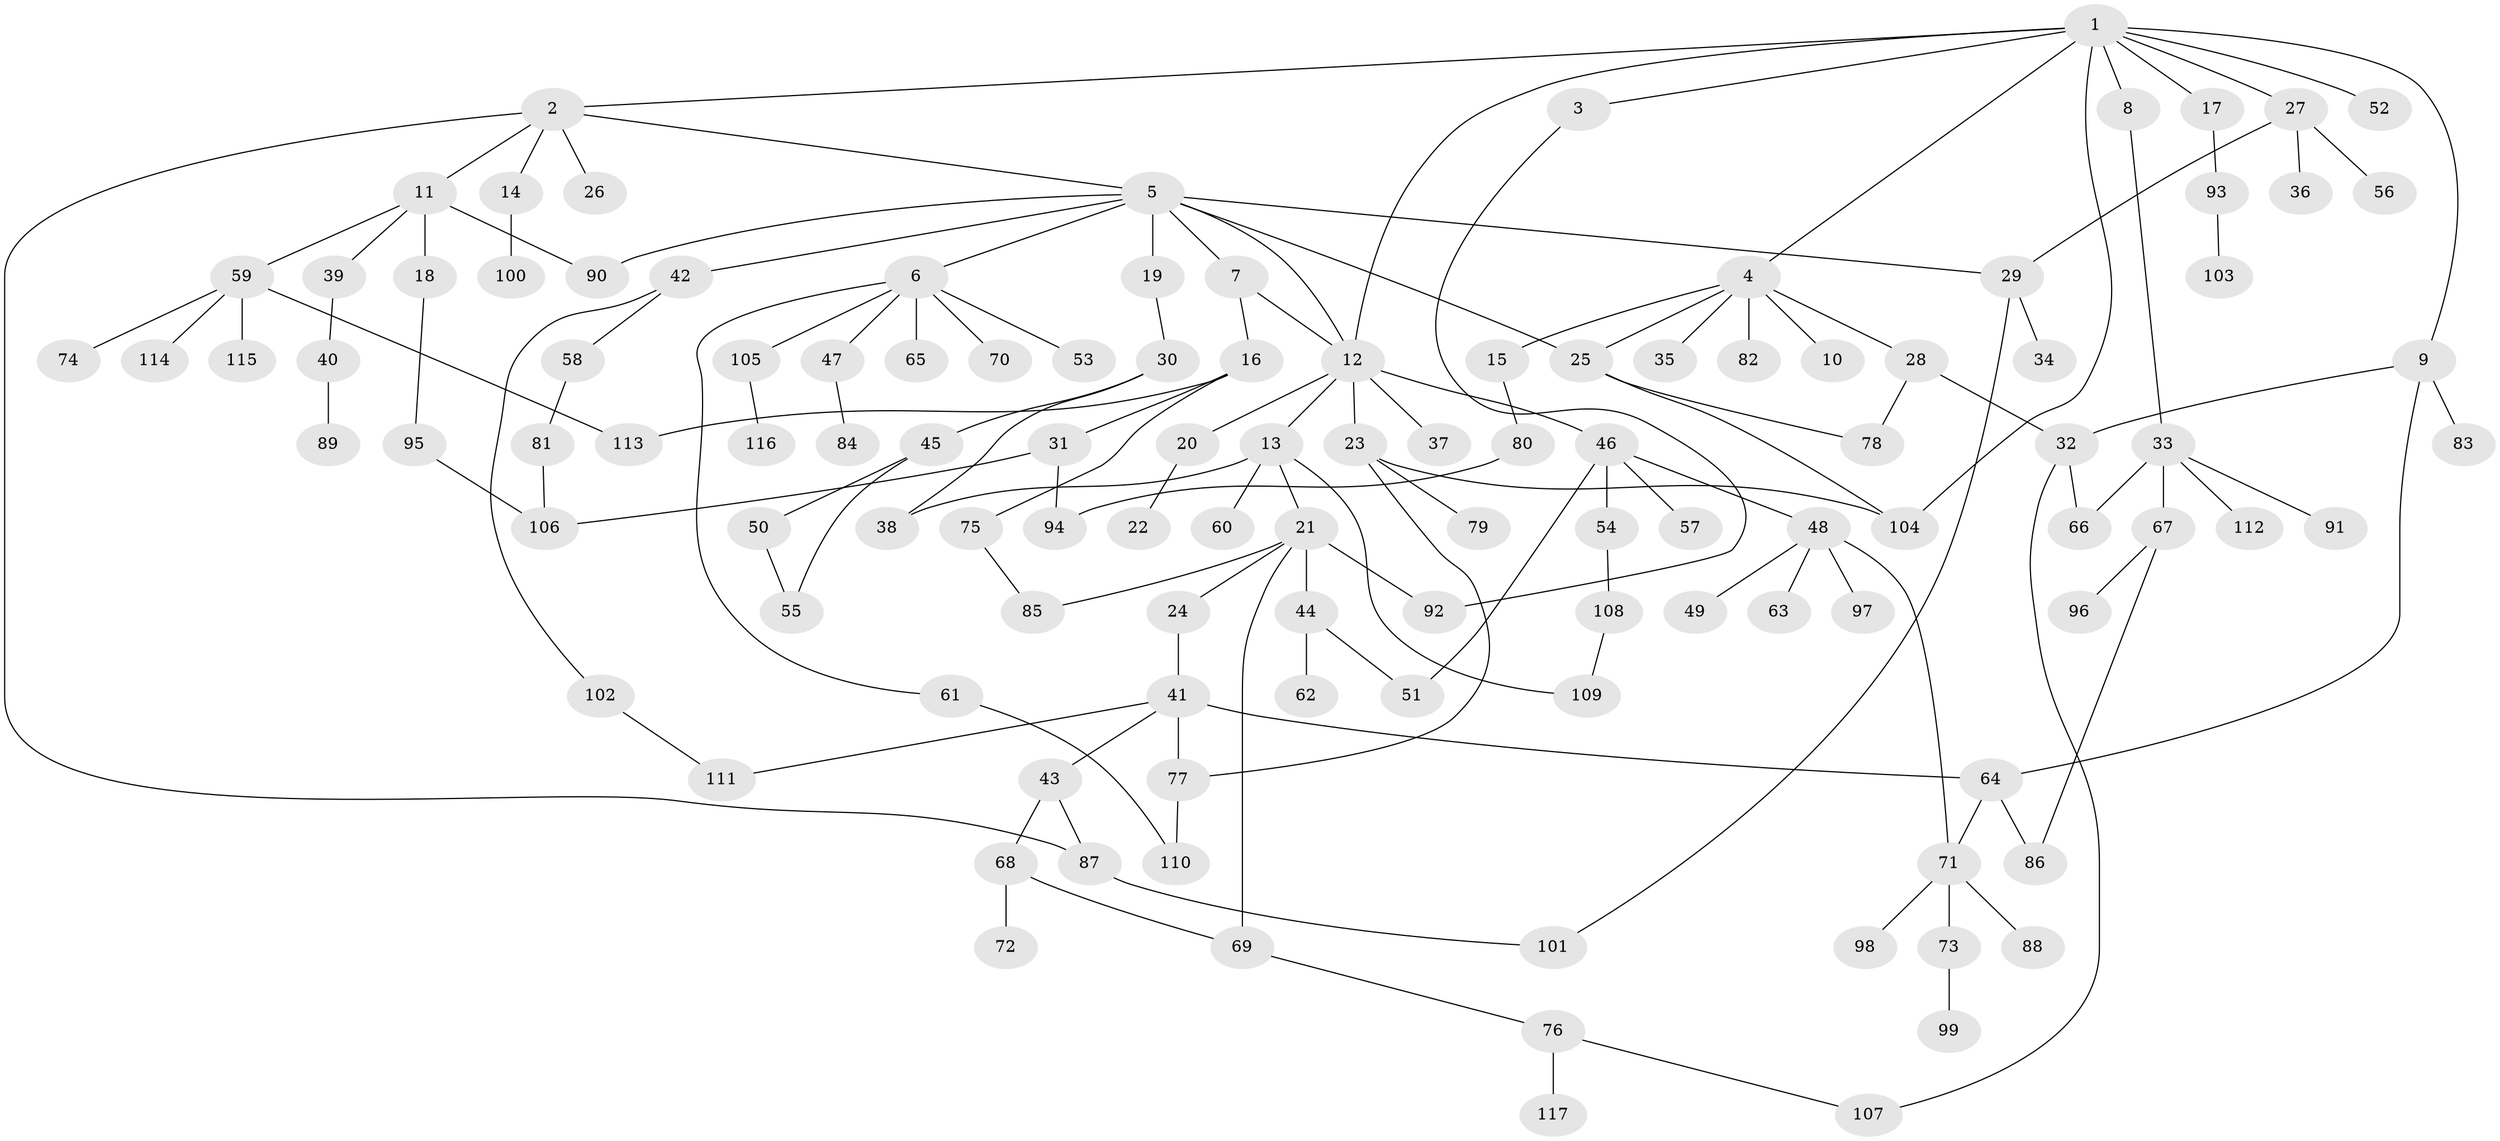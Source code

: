 // Generated by graph-tools (version 1.1) at 2025/34/03/09/25 02:34:16]
// undirected, 117 vertices, 146 edges
graph export_dot {
graph [start="1"]
  node [color=gray90,style=filled];
  1;
  2;
  3;
  4;
  5;
  6;
  7;
  8;
  9;
  10;
  11;
  12;
  13;
  14;
  15;
  16;
  17;
  18;
  19;
  20;
  21;
  22;
  23;
  24;
  25;
  26;
  27;
  28;
  29;
  30;
  31;
  32;
  33;
  34;
  35;
  36;
  37;
  38;
  39;
  40;
  41;
  42;
  43;
  44;
  45;
  46;
  47;
  48;
  49;
  50;
  51;
  52;
  53;
  54;
  55;
  56;
  57;
  58;
  59;
  60;
  61;
  62;
  63;
  64;
  65;
  66;
  67;
  68;
  69;
  70;
  71;
  72;
  73;
  74;
  75;
  76;
  77;
  78;
  79;
  80;
  81;
  82;
  83;
  84;
  85;
  86;
  87;
  88;
  89;
  90;
  91;
  92;
  93;
  94;
  95;
  96;
  97;
  98;
  99;
  100;
  101;
  102;
  103;
  104;
  105;
  106;
  107;
  108;
  109;
  110;
  111;
  112;
  113;
  114;
  115;
  116;
  117;
  1 -- 2;
  1 -- 3;
  1 -- 4;
  1 -- 8;
  1 -- 9;
  1 -- 17;
  1 -- 27;
  1 -- 52;
  1 -- 12;
  1 -- 104;
  2 -- 5;
  2 -- 11;
  2 -- 14;
  2 -- 26;
  2 -- 87;
  3 -- 92;
  4 -- 10;
  4 -- 15;
  4 -- 25;
  4 -- 28;
  4 -- 35;
  4 -- 82;
  5 -- 6;
  5 -- 7;
  5 -- 19;
  5 -- 29;
  5 -- 42;
  5 -- 90;
  5 -- 12;
  5 -- 25;
  6 -- 47;
  6 -- 53;
  6 -- 61;
  6 -- 65;
  6 -- 70;
  6 -- 105;
  7 -- 12;
  7 -- 16;
  8 -- 33;
  9 -- 83;
  9 -- 32;
  9 -- 64;
  11 -- 18;
  11 -- 39;
  11 -- 59;
  11 -- 90;
  12 -- 13;
  12 -- 20;
  12 -- 23;
  12 -- 37;
  12 -- 46;
  13 -- 21;
  13 -- 60;
  13 -- 109;
  13 -- 38;
  14 -- 100;
  15 -- 80;
  16 -- 31;
  16 -- 75;
  16 -- 113;
  17 -- 93;
  18 -- 95;
  19 -- 30;
  20 -- 22;
  21 -- 24;
  21 -- 44;
  21 -- 92;
  21 -- 69;
  21 -- 85;
  23 -- 77;
  23 -- 79;
  23 -- 104;
  24 -- 41;
  25 -- 78;
  25 -- 104;
  27 -- 36;
  27 -- 56;
  27 -- 29;
  28 -- 32;
  28 -- 78;
  29 -- 34;
  29 -- 101;
  30 -- 38;
  30 -- 45;
  31 -- 106;
  31 -- 94;
  32 -- 66;
  32 -- 107;
  33 -- 67;
  33 -- 91;
  33 -- 112;
  33 -- 66;
  39 -- 40;
  40 -- 89;
  41 -- 43;
  41 -- 64;
  41 -- 77;
  41 -- 111;
  42 -- 58;
  42 -- 102;
  43 -- 68;
  43 -- 87;
  44 -- 62;
  44 -- 51;
  45 -- 50;
  45 -- 55;
  46 -- 48;
  46 -- 51;
  46 -- 54;
  46 -- 57;
  47 -- 84;
  48 -- 49;
  48 -- 63;
  48 -- 71;
  48 -- 97;
  50 -- 55;
  54 -- 108;
  58 -- 81;
  59 -- 74;
  59 -- 113;
  59 -- 114;
  59 -- 115;
  61 -- 110;
  64 -- 86;
  64 -- 71;
  67 -- 96;
  67 -- 86;
  68 -- 69;
  68 -- 72;
  69 -- 76;
  71 -- 73;
  71 -- 88;
  71 -- 98;
  73 -- 99;
  75 -- 85;
  76 -- 117;
  76 -- 107;
  77 -- 110;
  80 -- 94;
  81 -- 106;
  87 -- 101;
  93 -- 103;
  95 -- 106;
  102 -- 111;
  105 -- 116;
  108 -- 109;
}
